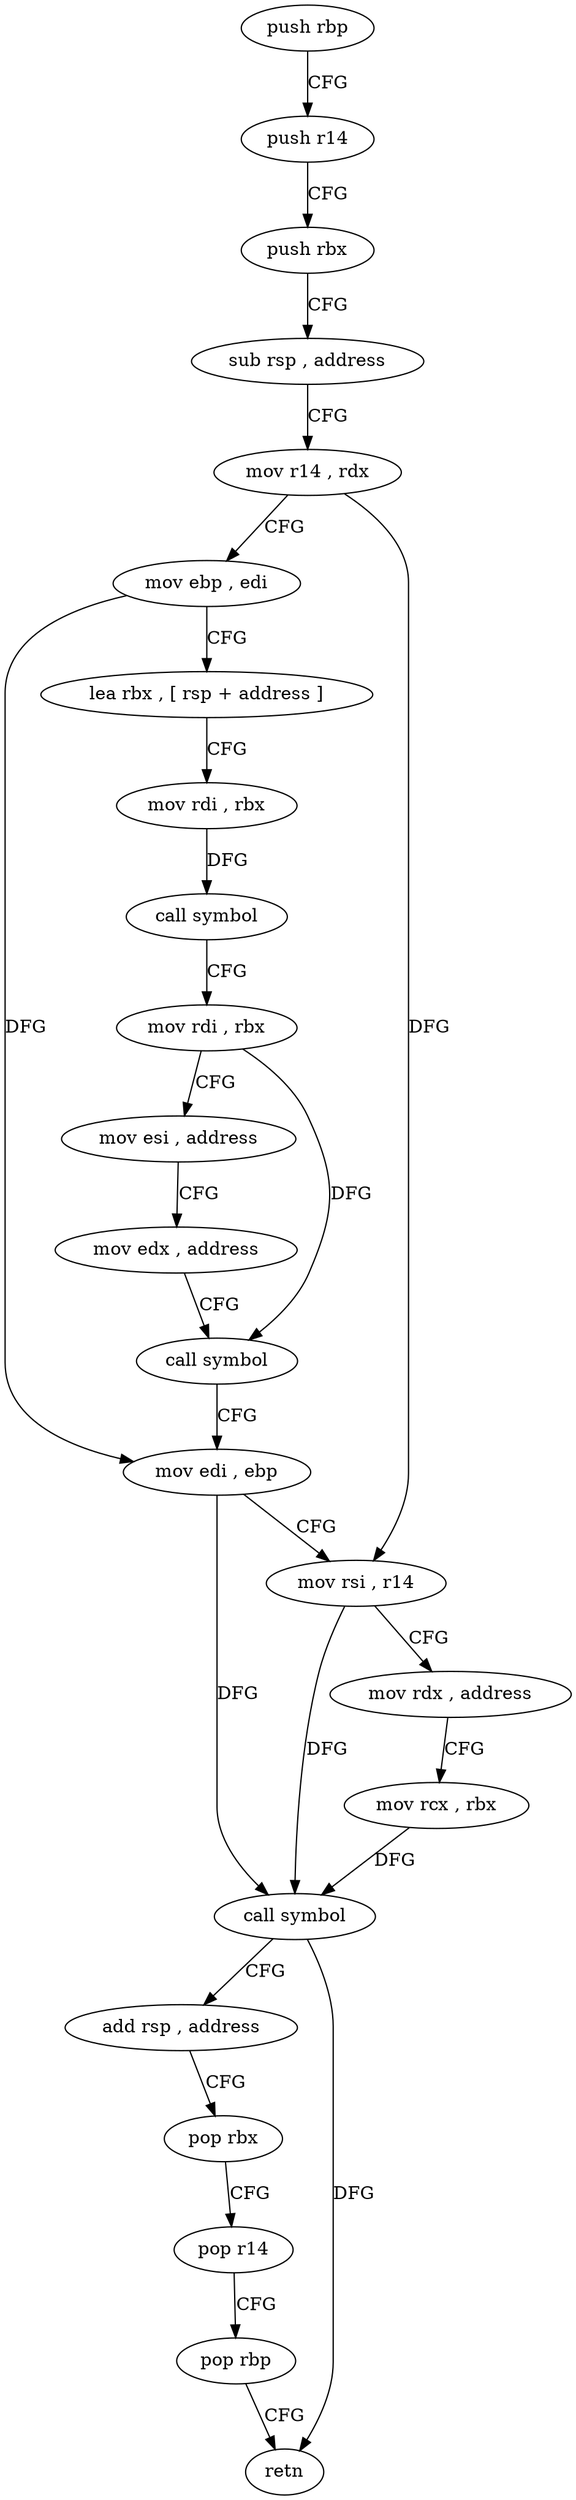 digraph "func" {
"4211312" [label = "push rbp" ]
"4211313" [label = "push r14" ]
"4211315" [label = "push rbx" ]
"4211316" [label = "sub rsp , address" ]
"4211320" [label = "mov r14 , rdx" ]
"4211323" [label = "mov ebp , edi" ]
"4211325" [label = "lea rbx , [ rsp + address ]" ]
"4211330" [label = "mov rdi , rbx" ]
"4211333" [label = "call symbol" ]
"4211338" [label = "mov rdi , rbx" ]
"4211341" [label = "mov esi , address" ]
"4211346" [label = "mov edx , address" ]
"4211351" [label = "call symbol" ]
"4211356" [label = "mov edi , ebp" ]
"4211358" [label = "mov rsi , r14" ]
"4211361" [label = "mov rdx , address" ]
"4211368" [label = "mov rcx , rbx" ]
"4211371" [label = "call symbol" ]
"4211376" [label = "add rsp , address" ]
"4211380" [label = "pop rbx" ]
"4211381" [label = "pop r14" ]
"4211383" [label = "pop rbp" ]
"4211384" [label = "retn" ]
"4211312" -> "4211313" [ label = "CFG" ]
"4211313" -> "4211315" [ label = "CFG" ]
"4211315" -> "4211316" [ label = "CFG" ]
"4211316" -> "4211320" [ label = "CFG" ]
"4211320" -> "4211323" [ label = "CFG" ]
"4211320" -> "4211358" [ label = "DFG" ]
"4211323" -> "4211325" [ label = "CFG" ]
"4211323" -> "4211356" [ label = "DFG" ]
"4211325" -> "4211330" [ label = "CFG" ]
"4211330" -> "4211333" [ label = "DFG" ]
"4211333" -> "4211338" [ label = "CFG" ]
"4211338" -> "4211341" [ label = "CFG" ]
"4211338" -> "4211351" [ label = "DFG" ]
"4211341" -> "4211346" [ label = "CFG" ]
"4211346" -> "4211351" [ label = "CFG" ]
"4211351" -> "4211356" [ label = "CFG" ]
"4211356" -> "4211358" [ label = "CFG" ]
"4211356" -> "4211371" [ label = "DFG" ]
"4211358" -> "4211361" [ label = "CFG" ]
"4211358" -> "4211371" [ label = "DFG" ]
"4211361" -> "4211368" [ label = "CFG" ]
"4211368" -> "4211371" [ label = "DFG" ]
"4211371" -> "4211376" [ label = "CFG" ]
"4211371" -> "4211384" [ label = "DFG" ]
"4211376" -> "4211380" [ label = "CFG" ]
"4211380" -> "4211381" [ label = "CFG" ]
"4211381" -> "4211383" [ label = "CFG" ]
"4211383" -> "4211384" [ label = "CFG" ]
}
